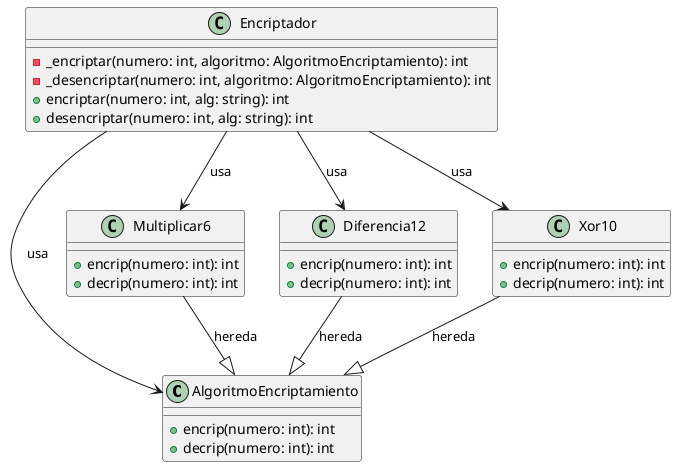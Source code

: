 @startuml
'https://plantuml.com/class-diagram

class AlgoritmoEncriptamiento {
    +encrip(numero: int): int
    +decrip(numero: int): int
}

class Multiplicar6 {
    +encrip(numero: int): int
    +decrip(numero: int): int
}

class Diferencia12 {
    +encrip(numero: int): int
    +decrip(numero: int): int
}

class Xor10 {
    +encrip(numero: int): int
    +decrip(numero: int): int
}

class Encriptador {
    -_encriptar(numero: int, algoritmo: AlgoritmoEncriptamiento): int
    -_desencriptar(numero: int, algoritmo: AlgoritmoEncriptamiento): int
    +encriptar(numero: int, alg: string): int
    +desencriptar(numero: int, alg: string): int
}

Encriptador --> AlgoritmoEncriptamiento : usa
Encriptador --> Multiplicar6 : usa
Encriptador --> Diferencia12 : usa
Encriptador --> Xor10 : usa

Multiplicar6 --|> AlgoritmoEncriptamiento : hereda
Diferencia12 --|> AlgoritmoEncriptamiento : hereda
Xor10 --|> AlgoritmoEncriptamiento : hereda

@enduml
